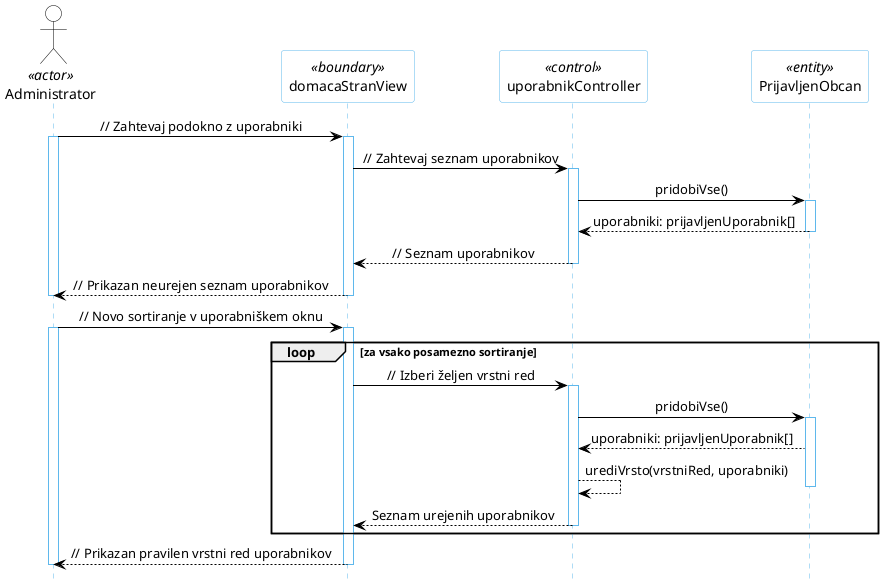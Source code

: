 @startuml
hide footbox

skinparam backgroundcolor transparent
skinparam defaultTextAlignment center
skinparam actorBorderColor black
skinparam actorBackgroundColor white
skinparam arrowColor black  
skinparam sequenceLifeLineBorderColor #5FB8EC
skinparam sequenceParticipantBorderColor #5FB8EC
skinparam sequenceParticipantBackgroundColor white

actor Administrator <<actor>>
participant "domacaStranView" as domacaStran <<boundary>>
participant "uporabnikController" as controller <<control>>
participant "PrijavljenObcan" as obcan <<entity>>

Administrator -> domacaStran: // Zahtevaj podokno z uporabniki
activate Administrator
activate domacaStran
domacaStran -> controller: // Zahtevaj seznam uporabnikov
activate controller
controller -> obcan: pridobiVse()
activate obcan
controller <-- obcan: uporabniki: prijavljenUporabnik[]
deactivate obcan
domacaStran <-- controller: // Seznam uporabnikov
deactivate controller
Administrator <-- domacaStran: // Prikazan neurejen seznam uporabnikov
deactivate domacaStran
deactivate Administrator


Administrator -> domacaStran: // Novo sortiranje v uporabniškem oknu
activate Administrator

loop za vsako posamezno sortiranje
activate domacaStran
domacaStran -> controller: // Izberi željen vrstni red
activate controller
controller -> obcan: pridobiVse()
activate obcan
controller <-- obcan: uporabniki: prijavljenUporabnik[]
controller --> controller: urediVrsto(vrstniRed, uporabniki)
deactivate obcan
domacaStran <-- controller: Seznam urejenih uporabnikov
deactivate controller
end

Administrator <-- domacaStran: // Prikazan pravilen vrstni red uporabnikov
deactivate domacaStran
deactivate Administrator
@enduml